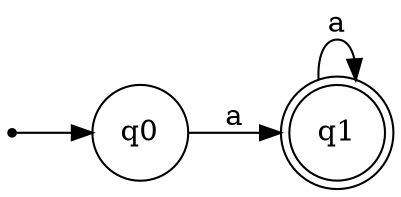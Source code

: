 digraph Automate {
    rankdir=LR;
    q0 [shape=circle];
    q1 [shape=doublecircle];
    start [shape=point];
    start -> q0;
    q0 -> q1 [label="a"];
    q1 -> q1 [label="a"];
}
